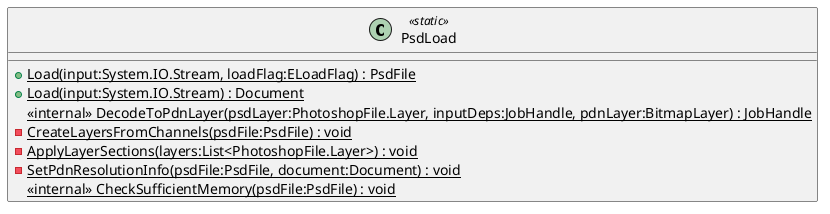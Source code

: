 @startuml
class PsdLoad <<static>> {
    + {static} Load(input:System.IO.Stream, loadFlag:ELoadFlag) : PsdFile
    + {static} Load(input:System.IO.Stream) : Document
    <<internal>> {static} DecodeToPdnLayer(psdLayer:PhotoshopFile.Layer, inputDeps:JobHandle, pdnLayer:BitmapLayer) : JobHandle
    - {static} CreateLayersFromChannels(psdFile:PsdFile) : void
    - {static} ApplyLayerSections(layers:List<PhotoshopFile.Layer>) : void
    - {static} SetPdnResolutionInfo(psdFile:PsdFile, document:Document) : void
    <<internal>> {static} CheckSufficientMemory(psdFile:PsdFile) : void
}
@enduml
